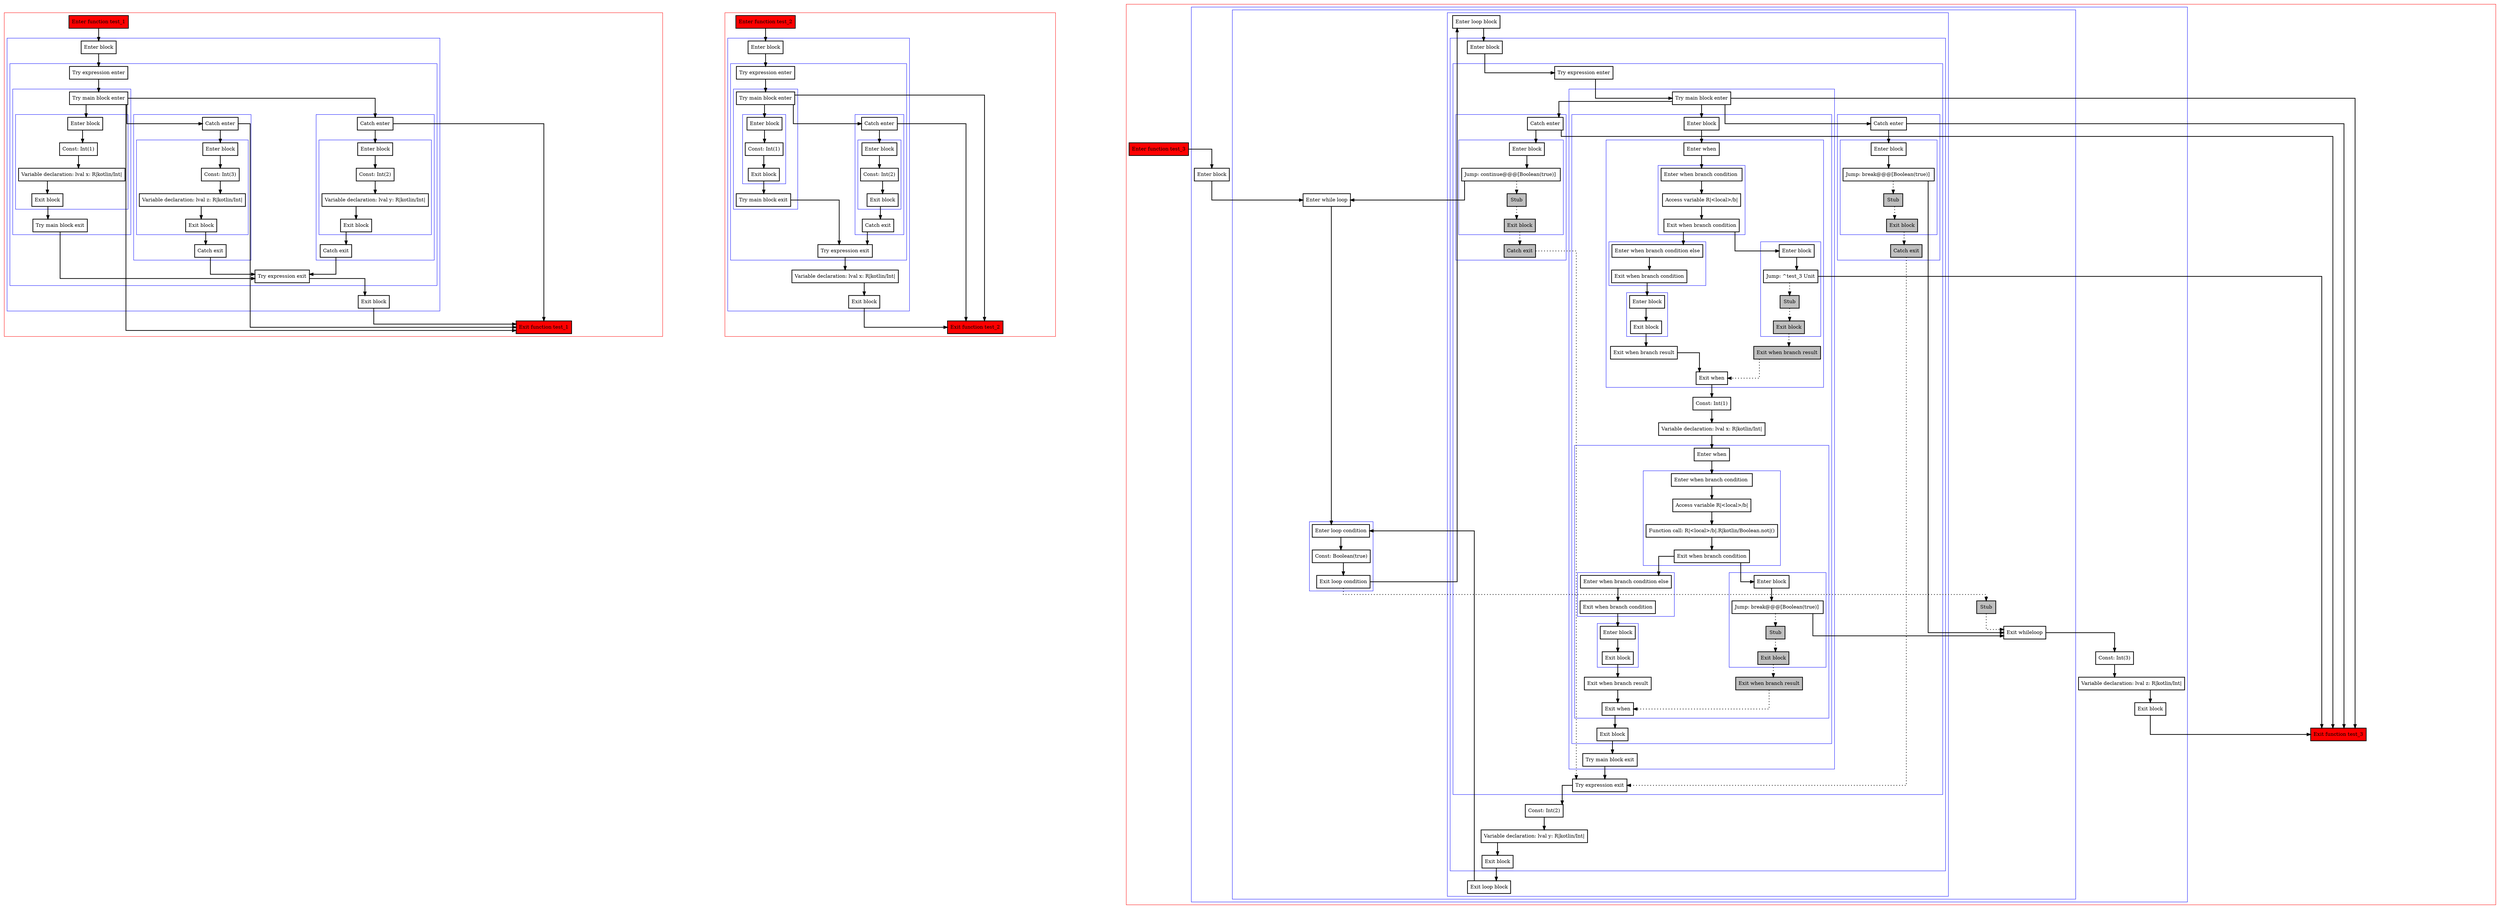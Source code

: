 digraph tryCatch_kt {
  graph [splines=ortho nodesep=3]
  node [shape=box penwidth=2]
  edge [penwidth=2]

  subgraph cluster_0 {
    color=red
    0 [label="Enter function test_1" style="filled" fillcolor=red];
    subgraph cluster_1 {
      color=blue
      1 [label="Enter block"];
      subgraph cluster_2 {
        color=blue
        2 [label="Try expression enter"];
        subgraph cluster_3 {
          color=blue
          3 [label="Try main block enter"];
          subgraph cluster_4 {
            color=blue
            4 [label="Enter block"];
            5 [label="Const: Int(1)"];
            6 [label="Variable declaration: lval x: R|kotlin/Int|"];
            7 [label="Exit block"];
          }
          8 [label="Try main block exit"];
        }
        subgraph cluster_5 {
          color=blue
          9 [label="Catch enter"];
          subgraph cluster_6 {
            color=blue
            10 [label="Enter block"];
            11 [label="Const: Int(3)"];
            12 [label="Variable declaration: lval z: R|kotlin/Int|"];
            13 [label="Exit block"];
          }
          14 [label="Catch exit"];
        }
        subgraph cluster_7 {
          color=blue
          15 [label="Catch enter"];
          subgraph cluster_8 {
            color=blue
            16 [label="Enter block"];
            17 [label="Const: Int(2)"];
            18 [label="Variable declaration: lval y: R|kotlin/Int|"];
            19 [label="Exit block"];
          }
          20 [label="Catch exit"];
        }
        21 [label="Try expression exit"];
      }
      22 [label="Exit block"];
    }
    23 [label="Exit function test_1" style="filled" fillcolor=red];
  }

  0 -> {1};
  1 -> {2};
  2 -> {3};
  3 -> {23 15 9 4};
  4 -> {5};
  5 -> {6};
  6 -> {7};
  7 -> {8};
  8 -> {21};
  9 -> {23 10};
  10 -> {11};
  11 -> {12};
  12 -> {13};
  13 -> {14};
  14 -> {21};
  15 -> {23 16};
  16 -> {17};
  17 -> {18};
  18 -> {19};
  19 -> {20};
  20 -> {21};
  21 -> {22};
  22 -> {23};

  subgraph cluster_9 {
    color=red
    24 [label="Enter function test_2" style="filled" fillcolor=red];
    subgraph cluster_10 {
      color=blue
      25 [label="Enter block"];
      subgraph cluster_11 {
        color=blue
        26 [label="Try expression enter"];
        subgraph cluster_12 {
          color=blue
          27 [label="Try main block enter"];
          subgraph cluster_13 {
            color=blue
            28 [label="Enter block"];
            29 [label="Const: Int(1)"];
            30 [label="Exit block"];
          }
          31 [label="Try main block exit"];
        }
        subgraph cluster_14 {
          color=blue
          32 [label="Catch enter"];
          subgraph cluster_15 {
            color=blue
            33 [label="Enter block"];
            34 [label="Const: Int(2)"];
            35 [label="Exit block"];
          }
          36 [label="Catch exit"];
        }
        37 [label="Try expression exit"];
      }
      38 [label="Variable declaration: lval x: R|kotlin/Int|"];
      39 [label="Exit block"];
    }
    40 [label="Exit function test_2" style="filled" fillcolor=red];
  }

  24 -> {25};
  25 -> {26};
  26 -> {27};
  27 -> {40 32 28};
  28 -> {29};
  29 -> {30};
  30 -> {31};
  31 -> {37};
  32 -> {40 33};
  33 -> {34};
  34 -> {35};
  35 -> {36};
  36 -> {37};
  37 -> {38};
  38 -> {39};
  39 -> {40};

  subgraph cluster_16 {
    color=red
    41 [label="Enter function test_3" style="filled" fillcolor=red];
    subgraph cluster_17 {
      color=blue
      42 [label="Enter block"];
      subgraph cluster_18 {
        color=blue
        43 [label="Enter while loop"];
        subgraph cluster_19 {
          color=blue
          44 [label="Enter loop condition"];
          45 [label="Const: Boolean(true)"];
          46 [label="Exit loop condition"];
        }
        subgraph cluster_20 {
          color=blue
          47 [label="Enter loop block"];
          subgraph cluster_21 {
            color=blue
            48 [label="Enter block"];
            subgraph cluster_22 {
              color=blue
              49 [label="Try expression enter"];
              subgraph cluster_23 {
                color=blue
                50 [label="Try main block enter"];
                subgraph cluster_24 {
                  color=blue
                  51 [label="Enter block"];
                  subgraph cluster_25 {
                    color=blue
                    52 [label="Enter when"];
                    subgraph cluster_26 {
                      color=blue
                      53 [label="Enter when branch condition "];
                      54 [label="Access variable R|<local>/b|"];
                      55 [label="Exit when branch condition"];
                    }
                    subgraph cluster_27 {
                      color=blue
                      56 [label="Enter block"];
                      57 [label="Jump: ^test_3 Unit"];
                      58 [label="Stub" style="filled" fillcolor=gray];
                      59 [label="Exit block" style="filled" fillcolor=gray];
                    }
                    60 [label="Exit when branch result" style="filled" fillcolor=gray];
                    subgraph cluster_28 {
                      color=blue
                      61 [label="Enter when branch condition else"];
                      62 [label="Exit when branch condition"];
                    }
                    subgraph cluster_29 {
                      color=blue
                      63 [label="Enter block"];
                      64 [label="Exit block"];
                    }
                    65 [label="Exit when branch result"];
                    66 [label="Exit when"];
                  }
                  67 [label="Const: Int(1)"];
                  68 [label="Variable declaration: lval x: R|kotlin/Int|"];
                  subgraph cluster_30 {
                    color=blue
                    69 [label="Enter when"];
                    subgraph cluster_31 {
                      color=blue
                      70 [label="Enter when branch condition "];
                      71 [label="Access variable R|<local>/b|"];
                      72 [label="Function call: R|<local>/b|.R|kotlin/Boolean.not|()"];
                      73 [label="Exit when branch condition"];
                    }
                    subgraph cluster_32 {
                      color=blue
                      74 [label="Enter block"];
                      75 [label="Jump: break@@@[Boolean(true)] "];
                      76 [label="Stub" style="filled" fillcolor=gray];
                      77 [label="Exit block" style="filled" fillcolor=gray];
                    }
                    78 [label="Exit when branch result" style="filled" fillcolor=gray];
                    subgraph cluster_33 {
                      color=blue
                      79 [label="Enter when branch condition else"];
                      80 [label="Exit when branch condition"];
                    }
                    subgraph cluster_34 {
                      color=blue
                      81 [label="Enter block"];
                      82 [label="Exit block"];
                    }
                    83 [label="Exit when branch result"];
                    84 [label="Exit when"];
                  }
                  85 [label="Exit block"];
                }
                86 [label="Try main block exit"];
              }
              subgraph cluster_35 {
                color=blue
                87 [label="Catch enter"];
                subgraph cluster_36 {
                  color=blue
                  88 [label="Enter block"];
                  89 [label="Jump: break@@@[Boolean(true)] "];
                  90 [label="Stub" style="filled" fillcolor=gray];
                  91 [label="Exit block" style="filled" fillcolor=gray];
                }
                92 [label="Catch exit" style="filled" fillcolor=gray];
              }
              subgraph cluster_37 {
                color=blue
                93 [label="Catch enter"];
                subgraph cluster_38 {
                  color=blue
                  94 [label="Enter block"];
                  95 [label="Jump: continue@@@[Boolean(true)] "];
                  96 [label="Stub" style="filled" fillcolor=gray];
                  97 [label="Exit block" style="filled" fillcolor=gray];
                }
                98 [label="Catch exit" style="filled" fillcolor=gray];
              }
              99 [label="Try expression exit"];
            }
            100 [label="Const: Int(2)"];
            101 [label="Variable declaration: lval y: R|kotlin/Int|"];
            102 [label="Exit block"];
          }
          103 [label="Exit loop block"];
        }
        104 [label="Stub" style="filled" fillcolor=gray];
        105 [label="Exit whileloop"];
      }
      106 [label="Const: Int(3)"];
      107 [label="Variable declaration: lval z: R|kotlin/Int|"];
      108 [label="Exit block"];
    }
    109 [label="Exit function test_3" style="filled" fillcolor=red];
  }

  41 -> {42};
  42 -> {43};
  43 -> {44};
  44 -> {45};
  45 -> {46};
  46 -> {47};
  46 -> {104} [style=dotted];
  47 -> {48};
  48 -> {49};
  49 -> {50};
  50 -> {109 93 87 51};
  51 -> {52};
  52 -> {53};
  53 -> {54};
  54 -> {55};
  55 -> {56 61};
  56 -> {57};
  57 -> {109};
  57 -> {58} [style=dotted];
  58 -> {59} [style=dotted];
  59 -> {60} [style=dotted];
  60 -> {66} [style=dotted];
  61 -> {62};
  62 -> {63};
  63 -> {64};
  64 -> {65};
  65 -> {66};
  66 -> {67};
  67 -> {68};
  68 -> {69};
  69 -> {70};
  70 -> {71};
  71 -> {72};
  72 -> {73};
  73 -> {74 79};
  74 -> {75};
  75 -> {105};
  75 -> {76} [style=dotted];
  76 -> {77} [style=dotted];
  77 -> {78} [style=dotted];
  78 -> {84} [style=dotted];
  79 -> {80};
  80 -> {81};
  81 -> {82};
  82 -> {83};
  83 -> {84};
  84 -> {85};
  85 -> {86};
  86 -> {99};
  87 -> {109 88};
  88 -> {89};
  89 -> {105};
  89 -> {90} [style=dotted];
  90 -> {91} [style=dotted];
  91 -> {92} [style=dotted];
  92 -> {99} [style=dotted];
  93 -> {109 94};
  94 -> {95};
  95 -> {43};
  95 -> {96} [style=dotted];
  96 -> {97} [style=dotted];
  97 -> {98} [style=dotted];
  98 -> {99} [style=dotted];
  99 -> {100};
  100 -> {101};
  101 -> {102};
  102 -> {103};
  103 -> {44};
  104 -> {105} [style=dotted];
  105 -> {106};
  106 -> {107};
  107 -> {108};
  108 -> {109};

}
